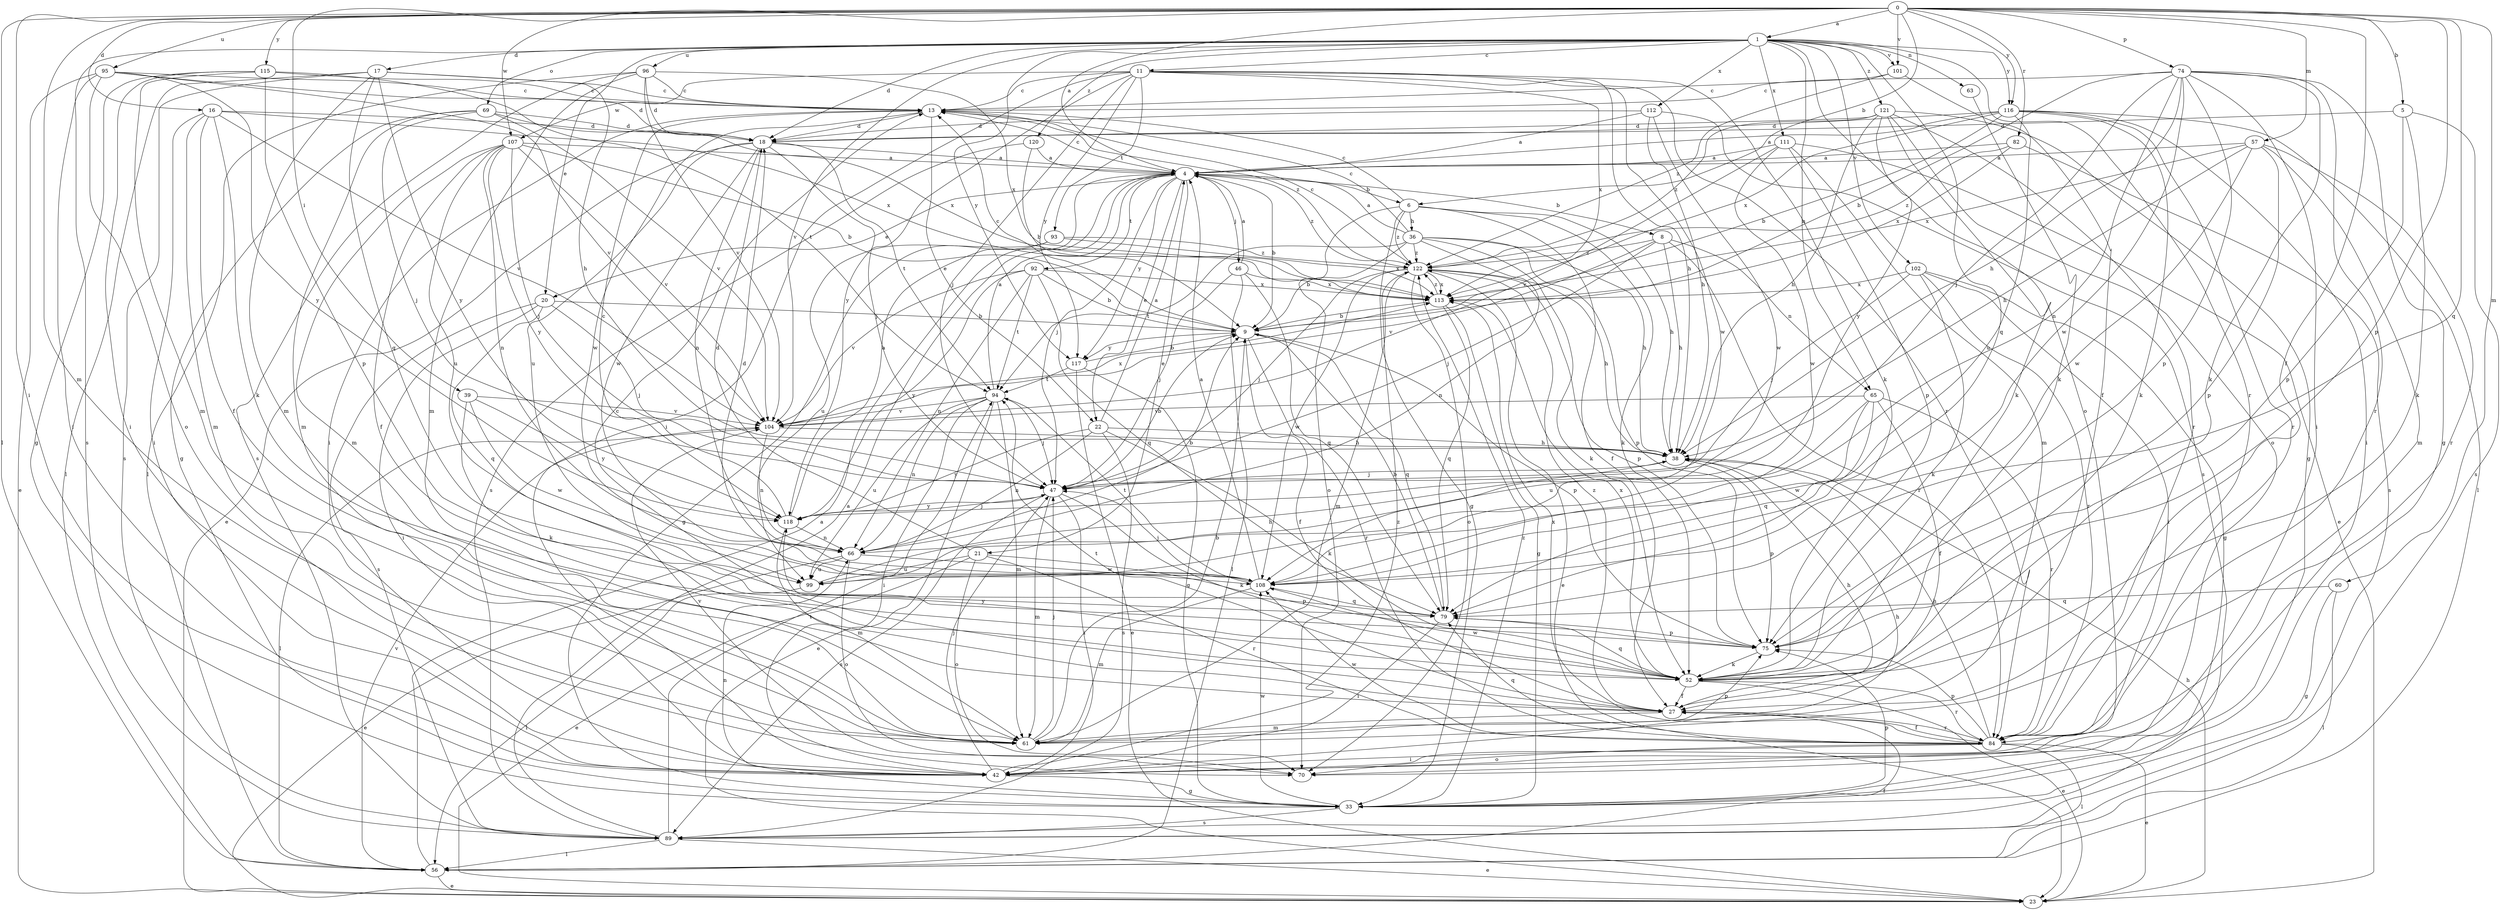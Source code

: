 strict digraph  {
0;
1;
4;
5;
6;
8;
9;
11;
13;
16;
17;
18;
20;
21;
22;
23;
27;
33;
36;
38;
39;
42;
46;
47;
52;
56;
57;
60;
61;
63;
65;
66;
69;
70;
74;
75;
79;
82;
84;
89;
92;
93;
94;
95;
96;
99;
101;
102;
104;
107;
108;
111;
112;
113;
115;
116;
117;
118;
120;
121;
122;
0 -> 1  [label=a];
0 -> 4  [label=a];
0 -> 5  [label=b];
0 -> 6  [label=b];
0 -> 16  [label=d];
0 -> 27  [label=f];
0 -> 39  [label=i];
0 -> 42  [label=i];
0 -> 56  [label=l];
0 -> 57  [label=m];
0 -> 60  [label=m];
0 -> 61  [label=m];
0 -> 74  [label=p];
0 -> 75  [label=p];
0 -> 79  [label=q];
0 -> 82  [label=r];
0 -> 95  [label=u];
0 -> 101  [label=v];
0 -> 107  [label=w];
0 -> 115  [label=y];
0 -> 116  [label=y];
1 -> 11  [label=c];
1 -> 17  [label=d];
1 -> 18  [label=d];
1 -> 20  [label=e];
1 -> 63  [label=n];
1 -> 65  [label=n];
1 -> 69  [label=o];
1 -> 70  [label=o];
1 -> 79  [label=q];
1 -> 84  [label=r];
1 -> 89  [label=s];
1 -> 96  [label=u];
1 -> 101  [label=v];
1 -> 102  [label=v];
1 -> 104  [label=v];
1 -> 111  [label=x];
1 -> 112  [label=x];
1 -> 116  [label=y];
1 -> 117  [label=y];
1 -> 120  [label=z];
1 -> 121  [label=z];
4 -> 6  [label=b];
4 -> 8  [label=b];
4 -> 9  [label=b];
4 -> 13  [label=c];
4 -> 20  [label=e];
4 -> 21  [label=e];
4 -> 22  [label=e];
4 -> 46  [label=j];
4 -> 47  [label=j];
4 -> 92  [label=t];
4 -> 117  [label=y];
4 -> 122  [label=z];
5 -> 18  [label=d];
5 -> 52  [label=k];
5 -> 75  [label=p];
5 -> 89  [label=s];
6 -> 13  [label=c];
6 -> 27  [label=f];
6 -> 33  [label=g];
6 -> 36  [label=h];
6 -> 38  [label=h];
6 -> 52  [label=k];
6 -> 70  [label=o];
6 -> 122  [label=z];
8 -> 38  [label=h];
8 -> 47  [label=j];
8 -> 65  [label=n];
8 -> 84  [label=r];
8 -> 104  [label=v];
8 -> 122  [label=z];
9 -> 13  [label=c];
9 -> 27  [label=f];
9 -> 75  [label=p];
9 -> 79  [label=q];
9 -> 84  [label=r];
9 -> 117  [label=y];
11 -> 13  [label=c];
11 -> 38  [label=h];
11 -> 42  [label=i];
11 -> 47  [label=j];
11 -> 52  [label=k];
11 -> 84  [label=r];
11 -> 93  [label=t];
11 -> 107  [label=w];
11 -> 108  [label=w];
11 -> 113  [label=x];
11 -> 117  [label=y];
11 -> 118  [label=y];
13 -> 18  [label=d];
13 -> 22  [label=e];
13 -> 42  [label=i];
13 -> 108  [label=w];
13 -> 122  [label=z];
16 -> 18  [label=d];
16 -> 27  [label=f];
16 -> 42  [label=i];
16 -> 52  [label=k];
16 -> 61  [label=m];
16 -> 104  [label=v];
16 -> 113  [label=x];
17 -> 13  [label=c];
17 -> 38  [label=h];
17 -> 56  [label=l];
17 -> 61  [label=m];
17 -> 79  [label=q];
17 -> 89  [label=s];
17 -> 118  [label=y];
18 -> 4  [label=a];
18 -> 23  [label=e];
18 -> 47  [label=j];
18 -> 66  [label=n];
18 -> 94  [label=t];
18 -> 99  [label=u];
18 -> 108  [label=w];
20 -> 9  [label=b];
20 -> 42  [label=i];
20 -> 47  [label=j];
20 -> 79  [label=q];
20 -> 89  [label=s];
21 -> 18  [label=d];
21 -> 23  [label=e];
21 -> 70  [label=o];
21 -> 75  [label=p];
21 -> 84  [label=r];
21 -> 99  [label=u];
22 -> 4  [label=a];
22 -> 38  [label=h];
22 -> 52  [label=k];
22 -> 66  [label=n];
22 -> 89  [label=s];
22 -> 118  [label=y];
23 -> 38  [label=h];
27 -> 13  [label=c];
27 -> 38  [label=h];
27 -> 61  [label=m];
27 -> 84  [label=r];
27 -> 94  [label=t];
27 -> 122  [label=z];
33 -> 66  [label=n];
33 -> 75  [label=p];
33 -> 89  [label=s];
33 -> 108  [label=w];
33 -> 122  [label=z];
36 -> 4  [label=a];
36 -> 9  [label=b];
36 -> 13  [label=c];
36 -> 38  [label=h];
36 -> 52  [label=k];
36 -> 66  [label=n];
36 -> 75  [label=p];
36 -> 94  [label=t];
36 -> 122  [label=z];
38 -> 47  [label=j];
38 -> 75  [label=p];
39 -> 52  [label=k];
39 -> 104  [label=v];
39 -> 108  [label=w];
39 -> 118  [label=y];
42 -> 33  [label=g];
42 -> 38  [label=h];
42 -> 47  [label=j];
42 -> 122  [label=z];
46 -> 4  [label=a];
46 -> 47  [label=j];
46 -> 56  [label=l];
46 -> 79  [label=q];
46 -> 113  [label=x];
47 -> 9  [label=b];
47 -> 42  [label=i];
47 -> 52  [label=k];
47 -> 61  [label=m];
47 -> 89  [label=s];
47 -> 118  [label=y];
52 -> 23  [label=e];
52 -> 27  [label=f];
52 -> 79  [label=q];
52 -> 84  [label=r];
52 -> 108  [label=w];
52 -> 113  [label=x];
52 -> 118  [label=y];
56 -> 4  [label=a];
56 -> 23  [label=e];
56 -> 27  [label=f];
56 -> 104  [label=v];
57 -> 4  [label=a];
57 -> 38  [label=h];
57 -> 61  [label=m];
57 -> 75  [label=p];
57 -> 84  [label=r];
57 -> 108  [label=w];
57 -> 113  [label=x];
60 -> 33  [label=g];
60 -> 56  [label=l];
60 -> 79  [label=q];
61 -> 9  [label=b];
61 -> 47  [label=j];
61 -> 75  [label=p];
63 -> 52  [label=k];
65 -> 27  [label=f];
65 -> 79  [label=q];
65 -> 84  [label=r];
65 -> 99  [label=u];
65 -> 104  [label=v];
65 -> 108  [label=w];
66 -> 9  [label=b];
66 -> 23  [label=e];
66 -> 70  [label=o];
66 -> 99  [label=u];
66 -> 108  [label=w];
69 -> 18  [label=d];
69 -> 33  [label=g];
69 -> 47  [label=j];
69 -> 61  [label=m];
69 -> 104  [label=v];
69 -> 113  [label=x];
70 -> 104  [label=v];
74 -> 9  [label=b];
74 -> 13  [label=c];
74 -> 33  [label=g];
74 -> 38  [label=h];
74 -> 42  [label=i];
74 -> 47  [label=j];
74 -> 52  [label=k];
74 -> 66  [label=n];
74 -> 75  [label=p];
74 -> 84  [label=r];
74 -> 108  [label=w];
75 -> 52  [label=k];
79 -> 9  [label=b];
79 -> 42  [label=i];
79 -> 75  [label=p];
82 -> 4  [label=a];
82 -> 89  [label=s];
82 -> 113  [label=x];
82 -> 122  [label=z];
84 -> 23  [label=e];
84 -> 27  [label=f];
84 -> 38  [label=h];
84 -> 42  [label=i];
84 -> 56  [label=l];
84 -> 70  [label=o];
84 -> 75  [label=p];
84 -> 79  [label=q];
84 -> 108  [label=w];
84 -> 113  [label=x];
89 -> 4  [label=a];
89 -> 23  [label=e];
89 -> 56  [label=l];
89 -> 94  [label=t];
92 -> 9  [label=b];
92 -> 66  [label=n];
92 -> 79  [label=q];
92 -> 94  [label=t];
92 -> 104  [label=v];
92 -> 113  [label=x];
92 -> 118  [label=y];
93 -> 33  [label=g];
93 -> 99  [label=u];
93 -> 113  [label=x];
93 -> 122  [label=z];
94 -> 4  [label=a];
94 -> 23  [label=e];
94 -> 42  [label=i];
94 -> 47  [label=j];
94 -> 61  [label=m];
94 -> 66  [label=n];
94 -> 99  [label=u];
94 -> 104  [label=v];
95 -> 13  [label=c];
95 -> 18  [label=d];
95 -> 23  [label=e];
95 -> 42  [label=i];
95 -> 70  [label=o];
95 -> 104  [label=v];
95 -> 118  [label=y];
96 -> 13  [label=c];
96 -> 18  [label=d];
96 -> 56  [label=l];
96 -> 61  [label=m];
96 -> 89  [label=s];
96 -> 104  [label=v];
96 -> 113  [label=x];
99 -> 38  [label=h];
99 -> 56  [label=l];
101 -> 13  [label=c];
101 -> 27  [label=f];
101 -> 122  [label=z];
102 -> 33  [label=g];
102 -> 42  [label=i];
102 -> 47  [label=j];
102 -> 52  [label=k];
102 -> 84  [label=r];
102 -> 113  [label=x];
104 -> 38  [label=h];
104 -> 56  [label=l];
104 -> 66  [label=n];
104 -> 113  [label=x];
107 -> 4  [label=a];
107 -> 9  [label=b];
107 -> 27  [label=f];
107 -> 47  [label=j];
107 -> 61  [label=m];
107 -> 66  [label=n];
107 -> 99  [label=u];
107 -> 104  [label=v];
107 -> 118  [label=y];
108 -> 4  [label=a];
108 -> 18  [label=d];
108 -> 47  [label=j];
108 -> 61  [label=m];
108 -> 79  [label=q];
108 -> 94  [label=t];
111 -> 4  [label=a];
111 -> 23  [label=e];
111 -> 61  [label=m];
111 -> 75  [label=p];
111 -> 104  [label=v];
111 -> 108  [label=w];
112 -> 4  [label=a];
112 -> 18  [label=d];
112 -> 38  [label=h];
112 -> 89  [label=s];
112 -> 108  [label=w];
113 -> 9  [label=b];
113 -> 33  [label=g];
113 -> 79  [label=q];
113 -> 122  [label=z];
115 -> 13  [label=c];
115 -> 33  [label=g];
115 -> 42  [label=i];
115 -> 61  [label=m];
115 -> 75  [label=p];
115 -> 94  [label=t];
116 -> 4  [label=a];
116 -> 9  [label=b];
116 -> 18  [label=d];
116 -> 42  [label=i];
116 -> 52  [label=k];
116 -> 56  [label=l];
116 -> 84  [label=r];
116 -> 99  [label=u];
116 -> 113  [label=x];
117 -> 9  [label=b];
117 -> 23  [label=e];
117 -> 33  [label=g];
117 -> 94  [label=t];
118 -> 4  [label=a];
118 -> 13  [label=c];
118 -> 47  [label=j];
118 -> 61  [label=m];
118 -> 66  [label=n];
120 -> 4  [label=a];
120 -> 9  [label=b];
120 -> 89  [label=s];
121 -> 18  [label=d];
121 -> 33  [label=g];
121 -> 38  [label=h];
121 -> 52  [label=k];
121 -> 70  [label=o];
121 -> 84  [label=r];
121 -> 118  [label=y];
121 -> 122  [label=z];
122 -> 13  [label=c];
122 -> 23  [label=e];
122 -> 38  [label=h];
122 -> 47  [label=j];
122 -> 61  [label=m];
122 -> 70  [label=o];
122 -> 75  [label=p];
122 -> 108  [label=w];
122 -> 113  [label=x];
}

